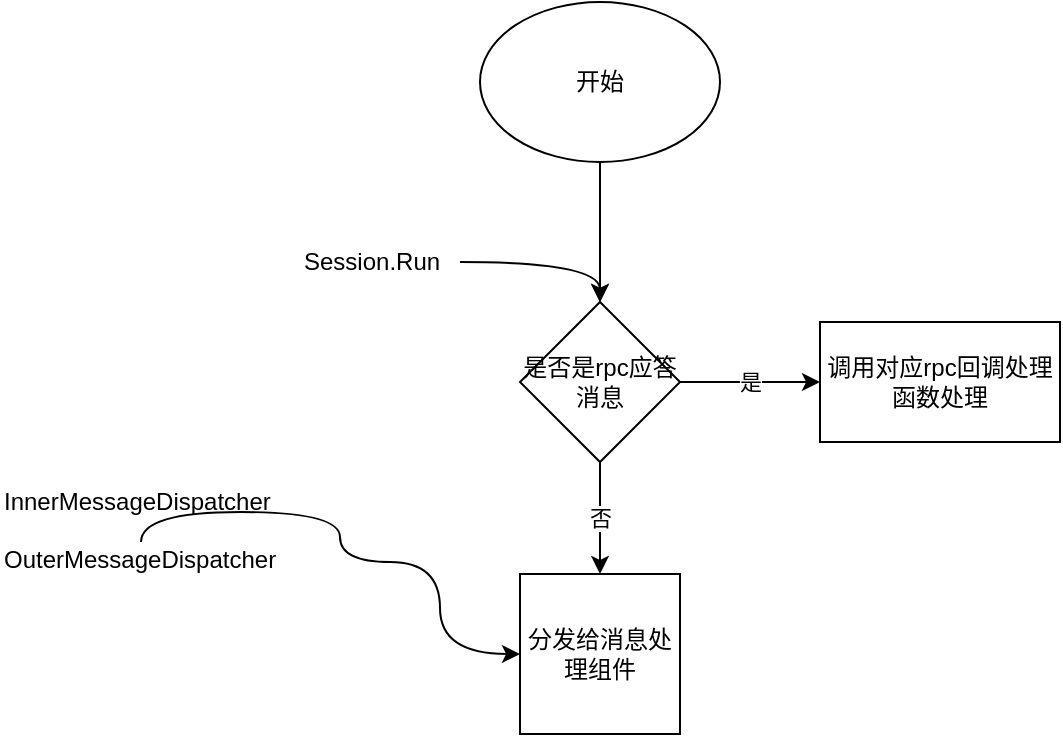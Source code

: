 <mxfile type="device" version="10.5.9"><diagram id="U9vS2IIyr8_lf7NyDFoK" name="Page-1"><mxGraphModel grid="1" dx="1394" dy="761" gridSize="10" guides="1" tooltips="1" connect="1" arrows="1" fold="1" page="1" pageScale="1" pageWidth="827" pageHeight="1169" math="0" shadow="0"><root><mxCell id="0" /><mxCell id="1" parent="0" /><mxCell id="WOofSY8Kjgu7k-MPByiz-5" value="" parent="1" style="edgeStyle=orthogonalEdgeStyle;rounded=0;orthogonalLoop=1;jettySize=auto;html=1;" target="WOofSY8Kjgu7k-MPByiz-4" edge="1" source="WOofSY8Kjgu7k-MPByiz-3"><mxGeometry as="geometry" relative="1" /></mxCell><mxCell id="WOofSY8Kjgu7k-MPByiz-3" value="开始" parent="1" vertex="1" style="ellipse;whiteSpace=wrap;html=1;"><mxGeometry as="geometry" height="80" width="120" x="280" y="90" /></mxCell><mxCell id="WOofSY8Kjgu7k-MPByiz-9" value="是" parent="1" style="edgeStyle=orthogonalEdgeStyle;rounded=0;orthogonalLoop=1;jettySize=auto;html=1;entryX=0;entryY=0.5;entryDx=0;entryDy=0;" target="WOofSY8Kjgu7k-MPByiz-10" edge="1" source="WOofSY8Kjgu7k-MPByiz-4"><mxGeometry as="geometry" relative="1"><mxPoint as="targetPoint" x="460" y="280" /></mxGeometry></mxCell><mxCell id="WOofSY8Kjgu7k-MPByiz-14" value="否" parent="1" style="rounded=0;orthogonalLoop=1;jettySize=auto;html=1;" target="WOofSY8Kjgu7k-MPByiz-13" edge="1" source="WOofSY8Kjgu7k-MPByiz-4"><mxGeometry as="geometry" relative="1" /></mxCell><mxCell id="WOofSY8Kjgu7k-MPByiz-4" value="是否是rpc应答消息" parent="1" vertex="1" style="rhombus;whiteSpace=wrap;html=1;"><mxGeometry as="geometry" height="80" width="80" x="300" y="240" /></mxCell><mxCell id="WOofSY8Kjgu7k-MPByiz-10" value="调用对应rpc回调处理函数处理" parent="1" vertex="1" style="rounded=0;whiteSpace=wrap;html=1;"><mxGeometry as="geometry" height="60" width="120" x="450" y="250" /></mxCell><mxCell id="WOofSY8Kjgu7k-MPByiz-12" parent="1" style="edgeStyle=orthogonalEdgeStyle;rounded=0;orthogonalLoop=1;jettySize=auto;html=1;curved=1;" target="WOofSY8Kjgu7k-MPByiz-4" edge="1" source="WOofSY8Kjgu7k-MPByiz-11"><mxGeometry as="geometry" relative="1" /></mxCell><mxCell id="WOofSY8Kjgu7k-MPByiz-11" value="Session.Run" parent="1" vertex="1" style="text;html=1;resizable=0;points=[];autosize=1;align=left;verticalAlign=top;spacingTop=-4;"><mxGeometry as="geometry" height="20" width="80" x="190" y="210" /></mxCell><mxCell id="WOofSY8Kjgu7k-MPByiz-13" value="分发给消息处理组件" parent="1" vertex="1" style="whiteSpace=wrap;html=1;aspect=fixed;"><mxGeometry as="geometry" height="80" width="80" x="300" y="376" /></mxCell><mxCell id="WOofSY8Kjgu7k-MPByiz-16" parent="1" style="edgeStyle=orthogonalEdgeStyle;rounded=0;orthogonalLoop=1;jettySize=auto;html=1;entryX=0;entryY=0.5;entryDx=0;entryDy=0;curved=1;exitX=0.47;exitY=0.75;exitDx=0;exitDy=0;exitPerimeter=0;" target="WOofSY8Kjgu7k-MPByiz-13" edge="1" source="WOofSY8Kjgu7k-MPByiz-15"><mxGeometry as="geometry" relative="1"><Array as="points"><mxPoint x="210" y="345" /><mxPoint x="210" y="370" /><mxPoint x="260" y="370" /><mxPoint x="260" y="416" /></Array></mxGeometry></mxCell><mxCell id="WOofSY8Kjgu7k-MPByiz-15" value="InnerMessageDispatcher&lt;br&gt;&lt;br&gt;OuterMessageDispatcher&lt;br&gt;" parent="1" vertex="1" style="text;html=1;resizable=0;points=[];autosize=1;align=left;verticalAlign=top;spacingTop=-4;"><mxGeometry as="geometry" height="40" width="150" x="40" y="330" /></mxCell></root></mxGraphModel></diagram><diagram id="75NCtH5L42-YtrrjUoxi" name="Page-2"><mxGraphModel grid="1" dx="1394" dy="761" gridSize="10" guides="1" tooltips="1" connect="1" arrows="1" fold="1" page="1" pageScale="1" pageWidth="827" pageHeight="1169" math="0" shadow="0"><root><mxCell id="Up4c_xgWeUZwEE8M7RX4-0" /><mxCell id="Up4c_xgWeUZwEE8M7RX4-1" parent="Up4c_xgWeUZwEE8M7RX4-0" /><mxCell id="Up4c_xgWeUZwEE8M7RX4-2" value="actorlocation组件" parent="Up4c_xgWeUZwEE8M7RX4-1" vertex="1" style="whiteSpace=wrap;html=1;aspect=fixed;"><mxGeometry as="geometry" height="80" width="80" x="290" y="30" /></mxCell><mxCell id="BwyHYCPU7QVclKwXfP8H-2" parent="Up4c_xgWeUZwEE8M7RX4-1" style="edgeStyle=orthogonalEdgeStyle;curved=1;rounded=0;orthogonalLoop=1;jettySize=auto;html=1;entryX=0;entryY=0.5;entryDx=0;entryDy=0;" target="BwyHYCPU7QVclKwXfP8H-1" edge="1" source="Up4c_xgWeUZwEE8M7RX4-5"><mxGeometry as="geometry" relative="1" /></mxCell><mxCell id="BwyHYCPU7QVclKwXfP8H-3" value="1 通过actor2的Id&lt;br&gt;获取发送对象&lt;br&gt;" parent="BwyHYCPU7QVclKwXfP8H-2" vertex="1" style="text;html=1;resizable=0;points=[];align=center;verticalAlign=middle;labelBackgroundColor=#ffffff;" connectable="0"><mxGeometry as="geometry" relative="1" x="-0.3" y="-1"><mxPoint as="offset" x="18" y="-1" /></mxGeometry></mxCell><mxCell id="Up4c_xgWeUZwEE8M7RX4-5" value="actor1" parent="Up4c_xgWeUZwEE8M7RX4-1" vertex="1" style="shape=umlActor;verticalLabelPosition=bottom;labelBackgroundColor=#ffffff;verticalAlign=top;html=1;outlineConnect=0;"><mxGeometry as="geometry" height="60" width="30" x="115" y="360" /></mxCell><mxCell id="Up4c_xgWeUZwEE8M7RX4-6" value="actor2" parent="Up4c_xgWeUZwEE8M7RX4-1" vertex="1" style="shape=umlActor;verticalLabelPosition=bottom;labelBackgroundColor=#ffffff;verticalAlign=top;html=1;outlineConnect=0;"><mxGeometry as="geometry" height="60" width="30" x="690" y="360" /></mxCell><mxCell id="BwyHYCPU7QVclKwXfP8H-7" value="3 访问其他进程的位置记录组件，获取实际地址" parent="Up4c_xgWeUZwEE8M7RX4-1" style="edgeStyle=orthogonalEdgeStyle;curved=1;rounded=0;orthogonalLoop=1;jettySize=auto;html=1;" target="Up4c_xgWeUZwEE8M7RX4-2" edge="1" source="Up4c_xgWeUZwEE8M7RX4-7"><mxGeometry as="geometry" relative="1" /></mxCell><mxCell id="Up4c_xgWeUZwEE8M7RX4-7" value="&lt;span&gt;actorlocation代理组件&lt;/span&gt;&lt;br&gt;" parent="Up4c_xgWeUZwEE8M7RX4-1" vertex="1" style="whiteSpace=wrap;html=1;aspect=fixed;"><mxGeometry as="geometry" height="80" width="80" x="290" y="190" /></mxCell><mxCell id="BwyHYCPU7QVclKwXfP8H-5" parent="Up4c_xgWeUZwEE8M7RX4-1" style="edgeStyle=orthogonalEdgeStyle;curved=1;rounded=0;orthogonalLoop=1;jettySize=auto;html=1;" target="Up4c_xgWeUZwEE8M7RX4-7" edge="1" source="BwyHYCPU7QVclKwXfP8H-1"><mxGeometry as="geometry" relative="1" /></mxCell><mxCell id="BwyHYCPU7QVclKwXfP8H-6" value="2 通过Id解析出actor所在进程&lt;br&gt;" parent="BwyHYCPU7QVclKwXfP8H-5" vertex="1" style="text;html=1;resizable=0;points=[];align=center;verticalAlign=middle;labelBackgroundColor=#ffffff;" connectable="0"><mxGeometry as="geometry" relative="1" x="0.246"><mxPoint as="offset" /></mxGeometry></mxCell><mxCell id="BwyHYCPU7QVclKwXfP8H-8" value="4 推送到actor2&lt;br&gt;的mailbox组件" parent="Up4c_xgWeUZwEE8M7RX4-1" style="edgeStyle=orthogonalEdgeStyle;curved=1;rounded=0;orthogonalLoop=1;jettySize=auto;html=1;" target="BwyHYCPU7QVclKwXfP8H-4" edge="1" source="BwyHYCPU7QVclKwXfP8H-1"><mxGeometry as="geometry" relative="1" /></mxCell><mxCell id="BwyHYCPU7QVclKwXfP8H-1" value="ActorlocationSender&lt;br&gt;消息发送组件" parent="Up4c_xgWeUZwEE8M7RX4-1" vertex="1" style="rounded=0;whiteSpace=wrap;html=1;"><mxGeometry as="geometry" height="60" width="120" x="270" y="360" /></mxCell><mxCell id="BwyHYCPU7QVclKwXfP8H-9" value="5 处理" parent="Up4c_xgWeUZwEE8M7RX4-1" style="edgeStyle=orthogonalEdgeStyle;curved=1;rounded=0;orthogonalLoop=1;jettySize=auto;html=1;entryX=0.5;entryY=0.5;entryDx=0;entryDy=0;entryPerimeter=0;" target="Up4c_xgWeUZwEE8M7RX4-6" edge="1" source="BwyHYCPU7QVclKwXfP8H-4"><mxGeometry as="geometry" relative="1" /></mxCell><mxCell id="BwyHYCPU7QVclKwXfP8H-4" value="" parent="Up4c_xgWeUZwEE8M7RX4-1" vertex="1" style="rounded=0;whiteSpace=wrap;html=1;"><mxGeometry as="geometry" height="60" width="120" x="510" y="360" /></mxCell></root></mxGraphModel></diagram></mxfile>